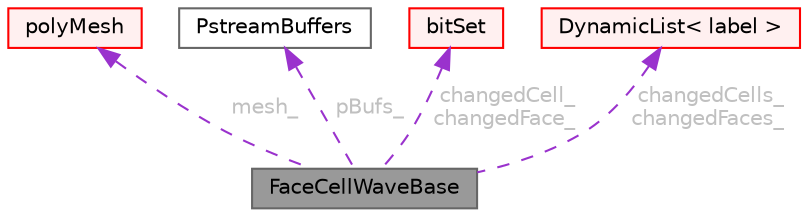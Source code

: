 digraph "FaceCellWaveBase"
{
 // LATEX_PDF_SIZE
  bgcolor="transparent";
  edge [fontname=Helvetica,fontsize=10,labelfontname=Helvetica,labelfontsize=10];
  node [fontname=Helvetica,fontsize=10,shape=box,height=0.2,width=0.4];
  Node1 [id="Node000001",label="FaceCellWaveBase",height=0.2,width=0.4,color="gray40", fillcolor="grey60", style="filled", fontcolor="black",tooltip=" "];
  Node2 -> Node1 [id="edge1_Node000001_Node000002",dir="back",color="darkorchid3",style="dashed",tooltip=" ",label=" mesh_",fontcolor="grey" ];
  Node2 [id="Node000002",label="polyMesh",height=0.2,width=0.4,color="red", fillcolor="#FFF0F0", style="filled",URL="$classFoam_1_1polyMesh.html",tooltip="Mesh consisting of general polyhedral cells."];
  Node16 -> Node1 [id="edge2_Node000001_Node000016",dir="back",color="darkorchid3",style="dashed",tooltip=" ",label=" pBufs_",fontcolor="grey" ];
  Node16 [id="Node000016",label="PstreamBuffers",height=0.2,width=0.4,color="gray40", fillcolor="white", style="filled",URL="$classFoam_1_1PstreamBuffers.html",tooltip="Buffers for inter-processor communications streams (UOPstream, UIPstream)."];
  Node17 -> Node1 [id="edge3_Node000001_Node000017",dir="back",color="darkorchid3",style="dashed",tooltip=" ",label=" changedCell_\nchangedFace_",fontcolor="grey" ];
  Node17 [id="Node000017",label="bitSet",height=0.2,width=0.4,color="red", fillcolor="#FFF0F0", style="filled",URL="$classFoam_1_1bitSet.html",tooltip="A bitSet stores bits (elements with only two states) in packed internal format and supports a variety..."];
  Node25 -> Node1 [id="edge4_Node000001_Node000025",dir="back",color="darkorchid3",style="dashed",tooltip=" ",label=" changedCells_\nchangedFaces_",fontcolor="grey" ];
  Node25 [id="Node000025",label="DynamicList\< label \>",height=0.2,width=0.4,color="red", fillcolor="#FFF0F0", style="filled",URL="$classFoam_1_1DynamicList.html",tooltip=" "];
}
